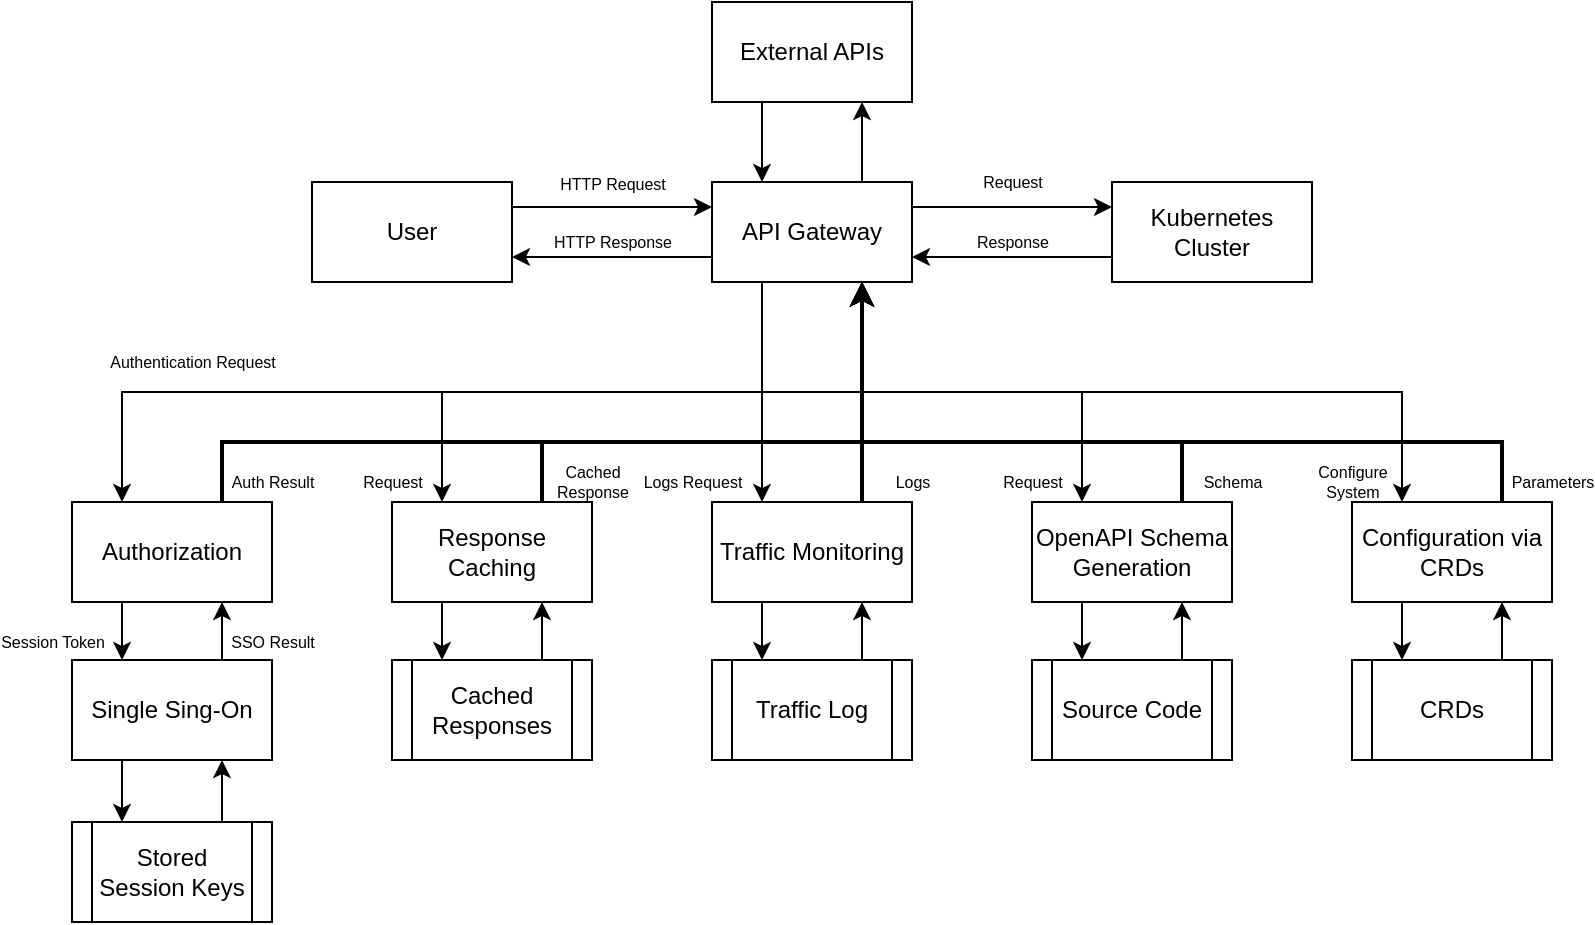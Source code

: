 <mxfile version="24.7.16">
  <diagram name="Страница — 1" id="K74k6pUo18aNp9_cG7Ek">
    <mxGraphModel dx="989" dy="538" grid="1" gridSize="10" guides="1" tooltips="1" connect="1" arrows="1" fold="1" page="1" pageScale="1" pageWidth="827" pageHeight="2000" math="0" shadow="0">
      <root>
        <mxCell id="0" />
        <mxCell id="1" parent="0" />
        <mxCell id="M3vEg7xzVZKepDbDYmci-11" value="HTTP Request" style="edgeStyle=orthogonalEdgeStyle;rounded=0;orthogonalLoop=1;jettySize=auto;html=1;exitX=1;exitY=0.25;exitDx=0;exitDy=0;entryX=0;entryY=0.25;entryDx=0;entryDy=0;fontSize=8;" parent="1" source="M3vEg7xzVZKepDbDYmci-1" target="M3vEg7xzVZKepDbDYmci-4" edge="1">
          <mxGeometry y="13" relative="1" as="geometry">
            <mxPoint y="1" as="offset" />
          </mxGeometry>
        </mxCell>
        <mxCell id="M3vEg7xzVZKepDbDYmci-1" value="User" style="rounded=0;whiteSpace=wrap;html=1;" parent="1" vertex="1">
          <mxGeometry x="160" y="120" width="100" height="50" as="geometry" />
        </mxCell>
        <mxCell id="M3vEg7xzVZKepDbDYmci-25" value="Session Token" style="edgeStyle=orthogonalEdgeStyle;rounded=0;orthogonalLoop=1;jettySize=auto;html=1;exitX=0.25;exitY=1;exitDx=0;exitDy=0;entryX=0.25;entryY=0;entryDx=0;entryDy=0;fontSize=8;" parent="1" source="M3vEg7xzVZKepDbDYmci-3" target="M3vEg7xzVZKepDbDYmci-5" edge="1">
          <mxGeometry x="0.379" y="-35" relative="1" as="geometry">
            <mxPoint as="offset" />
          </mxGeometry>
        </mxCell>
        <mxCell id="M3vEg7xzVZKepDbDYmci-48" value="Auth Result" style="edgeStyle=orthogonalEdgeStyle;rounded=0;orthogonalLoop=1;jettySize=auto;html=1;exitX=0.75;exitY=0;exitDx=0;exitDy=0;entryX=0.75;entryY=1;entryDx=0;entryDy=0;strokeWidth=2;fontSize=8;" parent="1" source="M3vEg7xzVZKepDbDYmci-3" target="M3vEg7xzVZKepDbDYmci-4" edge="1">
          <mxGeometry x="-0.744" y="-20" relative="1" as="geometry">
            <Array as="points">
              <mxPoint x="115" y="250" />
              <mxPoint x="435" y="250" />
            </Array>
            <mxPoint as="offset" />
          </mxGeometry>
        </mxCell>
        <mxCell id="M3vEg7xzVZKepDbDYmci-3" value="Authorization" style="rounded=0;whiteSpace=wrap;html=1;" parent="1" vertex="1">
          <mxGeometry x="40" y="280" width="100" height="50" as="geometry" />
        </mxCell>
        <mxCell id="M3vEg7xzVZKepDbDYmci-12" value="HTTP Response" style="edgeStyle=orthogonalEdgeStyle;rounded=0;orthogonalLoop=1;jettySize=auto;html=1;exitX=0;exitY=0.75;exitDx=0;exitDy=0;entryX=1;entryY=0.75;entryDx=0;entryDy=0;fontSize=8;" parent="1" source="M3vEg7xzVZKepDbDYmci-4" target="M3vEg7xzVZKepDbDYmci-1" edge="1">
          <mxGeometry y="-7" relative="1" as="geometry">
            <mxPoint y="-1" as="offset" />
          </mxGeometry>
        </mxCell>
        <mxCell id="M3vEg7xzVZKepDbDYmci-13" value="Request" style="edgeStyle=orthogonalEdgeStyle;rounded=0;orthogonalLoop=1;jettySize=auto;html=1;exitX=1;exitY=0.25;exitDx=0;exitDy=0;entryX=0;entryY=0.25;entryDx=0;entryDy=0;fontSize=8;" parent="1" source="M3vEg7xzVZKepDbDYmci-4" target="M3vEg7xzVZKepDbDYmci-10" edge="1">
          <mxGeometry y="13" relative="1" as="geometry">
            <mxPoint as="offset" />
          </mxGeometry>
        </mxCell>
        <mxCell id="M3vEg7xzVZKepDbDYmci-19" value="Authentication Request" style="edgeStyle=orthogonalEdgeStyle;rounded=0;orthogonalLoop=1;jettySize=auto;html=1;exitX=0.25;exitY=1;exitDx=0;exitDy=0;entryX=0.25;entryY=0;entryDx=0;entryDy=0;fontSize=8;" parent="1" source="M3vEg7xzVZKepDbDYmci-4" target="M3vEg7xzVZKepDbDYmci-3" edge="1">
          <mxGeometry x="0.582" y="-15" relative="1" as="geometry">
            <mxPoint as="offset" />
          </mxGeometry>
        </mxCell>
        <mxCell id="M3vEg7xzVZKepDbDYmci-22" value="Request" style="edgeStyle=orthogonalEdgeStyle;rounded=0;orthogonalLoop=1;jettySize=auto;html=1;exitX=0.25;exitY=1;exitDx=0;exitDy=0;entryX=0.25;entryY=0;entryDx=0;entryDy=0;fontSize=8;" parent="1" source="M3vEg7xzVZKepDbDYmci-4" target="M3vEg7xzVZKepDbDYmci-16" edge="1">
          <mxGeometry x="0.926" y="-25" relative="1" as="geometry">
            <mxPoint as="offset" />
          </mxGeometry>
        </mxCell>
        <mxCell id="M3vEg7xzVZKepDbDYmci-23" value="Logs Request" style="edgeStyle=orthogonalEdgeStyle;rounded=0;orthogonalLoop=1;jettySize=auto;html=1;exitX=0.25;exitY=1;exitDx=0;exitDy=0;entryX=0.25;entryY=0;entryDx=0;entryDy=0;fontSize=8;" parent="1" source="M3vEg7xzVZKepDbDYmci-4" target="M3vEg7xzVZKepDbDYmci-7" edge="1">
          <mxGeometry x="0.818" y="-35" relative="1" as="geometry">
            <mxPoint as="offset" />
          </mxGeometry>
        </mxCell>
        <mxCell id="M3vEg7xzVZKepDbDYmci-42" style="edgeStyle=orthogonalEdgeStyle;rounded=0;orthogonalLoop=1;jettySize=auto;html=1;exitX=0.75;exitY=0;exitDx=0;exitDy=0;entryX=0.75;entryY=1;entryDx=0;entryDy=0;" parent="1" source="M3vEg7xzVZKepDbDYmci-4" target="M3vEg7xzVZKepDbDYmci-40" edge="1">
          <mxGeometry relative="1" as="geometry" />
        </mxCell>
        <mxCell id="M3vEg7xzVZKepDbDYmci-43" value="Request" style="edgeStyle=orthogonalEdgeStyle;rounded=0;orthogonalLoop=1;jettySize=auto;html=1;exitX=0.25;exitY=1;exitDx=0;exitDy=0;entryX=0.25;entryY=0;entryDx=0;entryDy=0;fontSize=8;" parent="1" source="M3vEg7xzVZKepDbDYmci-4" target="M3vEg7xzVZKepDbDYmci-34" edge="1">
          <mxGeometry x="0.926" y="-25" relative="1" as="geometry">
            <mxPoint as="offset" />
          </mxGeometry>
        </mxCell>
        <mxCell id="M3vEg7xzVZKepDbDYmci-53" value="Configure&lt;div style=&quot;font-size: 8px;&quot;&gt;System&lt;/div&gt;" style="edgeStyle=orthogonalEdgeStyle;rounded=0;orthogonalLoop=1;jettySize=auto;html=1;exitX=0.25;exitY=1;exitDx=0;exitDy=0;entryX=0.25;entryY=0;entryDx=0;entryDy=0;fontSize=8;" parent="1" source="M3vEg7xzVZKepDbDYmci-4" target="M3vEg7xzVZKepDbDYmci-49" edge="1">
          <mxGeometry x="0.954" y="-25" relative="1" as="geometry">
            <mxPoint as="offset" />
          </mxGeometry>
        </mxCell>
        <mxCell id="M3vEg7xzVZKepDbDYmci-4" value="API Gateway" style="rounded=0;whiteSpace=wrap;html=1;" parent="1" vertex="1">
          <mxGeometry x="360" y="120" width="100" height="50" as="geometry" />
        </mxCell>
        <mxCell id="M3vEg7xzVZKepDbDYmci-26" value="" style="edgeStyle=orthogonalEdgeStyle;rounded=0;orthogonalLoop=1;jettySize=auto;html=1;exitX=0.25;exitY=1;exitDx=0;exitDy=0;entryX=0.25;entryY=0;entryDx=0;entryDy=0;fontSize=8;" parent="1" source="M3vEg7xzVZKepDbDYmci-5" target="M3vEg7xzVZKepDbDYmci-6" edge="1">
          <mxGeometry x="0.355" y="-45" relative="1" as="geometry">
            <mxPoint as="offset" />
          </mxGeometry>
        </mxCell>
        <mxCell id="M3vEg7xzVZKepDbDYmci-29" value="SSO Result" style="edgeStyle=orthogonalEdgeStyle;rounded=0;orthogonalLoop=1;jettySize=auto;html=1;exitX=0.75;exitY=0;exitDx=0;exitDy=0;entryX=0.75;entryY=1;entryDx=0;entryDy=0;fontSize=8;" parent="1" source="M3vEg7xzVZKepDbDYmci-5" target="M3vEg7xzVZKepDbDYmci-3" edge="1">
          <mxGeometry x="-0.379" y="-25" relative="1" as="geometry">
            <mxPoint as="offset" />
          </mxGeometry>
        </mxCell>
        <mxCell id="M3vEg7xzVZKepDbDYmci-5" value="Single Sing-On" style="rounded=0;whiteSpace=wrap;html=1;" parent="1" vertex="1">
          <mxGeometry x="40" y="359" width="100" height="50" as="geometry" />
        </mxCell>
        <mxCell id="M3vEg7xzVZKepDbDYmci-28" value="" style="edgeStyle=orthogonalEdgeStyle;rounded=0;orthogonalLoop=1;jettySize=auto;html=1;exitX=0.75;exitY=0;exitDx=0;exitDy=0;entryX=0.75;entryY=1;entryDx=0;entryDy=0;fontSize=8;" parent="1" source="M3vEg7xzVZKepDbDYmci-6" target="M3vEg7xzVZKepDbDYmci-5" edge="1">
          <mxGeometry x="-0.355" y="-25" relative="1" as="geometry">
            <mxPoint as="offset" />
          </mxGeometry>
        </mxCell>
        <mxCell id="M3vEg7xzVZKepDbDYmci-6" value="Stored Session Keys" style="shape=process;whiteSpace=wrap;html=1;backgroundOutline=1;" parent="1" vertex="1">
          <mxGeometry x="40" y="440" width="100" height="50" as="geometry" />
        </mxCell>
        <mxCell id="M3vEg7xzVZKepDbDYmci-32" style="edgeStyle=orthogonalEdgeStyle;rounded=0;orthogonalLoop=1;jettySize=auto;html=1;exitX=0.25;exitY=1;exitDx=0;exitDy=0;entryX=0.25;entryY=0;entryDx=0;entryDy=0;" parent="1" source="M3vEg7xzVZKepDbDYmci-7" target="M3vEg7xzVZKepDbDYmci-9" edge="1">
          <mxGeometry relative="1" as="geometry" />
        </mxCell>
        <mxCell id="M3vEg7xzVZKepDbDYmci-46" value="Logs" style="edgeStyle=orthogonalEdgeStyle;rounded=0;orthogonalLoop=1;jettySize=auto;html=1;exitX=0.75;exitY=0;exitDx=0;exitDy=0;entryX=0.75;entryY=1;entryDx=0;entryDy=0;strokeWidth=2;fontSize=8;" parent="1" source="M3vEg7xzVZKepDbDYmci-7" target="M3vEg7xzVZKepDbDYmci-4" edge="1">
          <mxGeometry x="-0.818" y="-25" relative="1" as="geometry">
            <mxPoint as="offset" />
          </mxGeometry>
        </mxCell>
        <mxCell id="M3vEg7xzVZKepDbDYmci-7" value="Traffic Monitoring" style="rounded=0;whiteSpace=wrap;html=1;" parent="1" vertex="1">
          <mxGeometry x="360" y="280" width="100" height="50" as="geometry" />
        </mxCell>
        <mxCell id="M3vEg7xzVZKepDbDYmci-33" style="edgeStyle=orthogonalEdgeStyle;rounded=0;orthogonalLoop=1;jettySize=auto;html=1;exitX=0.75;exitY=0;exitDx=0;exitDy=0;entryX=0.75;entryY=1;entryDx=0;entryDy=0;" parent="1" source="M3vEg7xzVZKepDbDYmci-9" target="M3vEg7xzVZKepDbDYmci-7" edge="1">
          <mxGeometry relative="1" as="geometry" />
        </mxCell>
        <mxCell id="M3vEg7xzVZKepDbDYmci-9" value="Traffic Log" style="shape=process;whiteSpace=wrap;html=1;backgroundOutline=1;" parent="1" vertex="1">
          <mxGeometry x="360" y="359" width="100" height="50" as="geometry" />
        </mxCell>
        <mxCell id="M3vEg7xzVZKepDbDYmci-15" value="Response" style="edgeStyle=orthogonalEdgeStyle;rounded=0;orthogonalLoop=1;jettySize=auto;html=1;exitX=0;exitY=0.75;exitDx=0;exitDy=0;entryX=1;entryY=0.75;entryDx=0;entryDy=0;fontSize=8;" parent="1" source="M3vEg7xzVZKepDbDYmci-10" target="M3vEg7xzVZKepDbDYmci-4" edge="1">
          <mxGeometry y="-7" relative="1" as="geometry">
            <mxPoint y="-1" as="offset" />
          </mxGeometry>
        </mxCell>
        <mxCell id="M3vEg7xzVZKepDbDYmci-10" value="Kubernetes Cluster" style="rounded=0;whiteSpace=wrap;html=1;" parent="1" vertex="1">
          <mxGeometry x="560" y="120" width="100" height="50" as="geometry" />
        </mxCell>
        <mxCell id="M3vEg7xzVZKepDbDYmci-30" value="" style="edgeStyle=orthogonalEdgeStyle;rounded=0;orthogonalLoop=1;jettySize=auto;html=1;exitX=0.25;exitY=1;exitDx=0;exitDy=0;entryX=0.25;entryY=0;entryDx=0;entryDy=0;fontSize=8;" parent="1" source="M3vEg7xzVZKepDbDYmci-16" target="M3vEg7xzVZKepDbDYmci-17" edge="1">
          <mxGeometry y="-35" relative="1" as="geometry">
            <mxPoint as="offset" />
          </mxGeometry>
        </mxCell>
        <mxCell id="M3vEg7xzVZKepDbDYmci-47" value="Cached&lt;div&gt;Response&lt;/div&gt;" style="edgeStyle=orthogonalEdgeStyle;rounded=0;orthogonalLoop=1;jettySize=auto;html=1;exitX=0.75;exitY=0;exitDx=0;exitDy=0;entryX=0.75;entryY=1;entryDx=0;entryDy=0;strokeWidth=2;fontSize=8;" parent="1" source="M3vEg7xzVZKepDbDYmci-16" target="M3vEg7xzVZKepDbDYmci-4" edge="1">
          <mxGeometry x="-0.593" y="-20" relative="1" as="geometry">
            <Array as="points">
              <mxPoint x="275" y="250" />
              <mxPoint x="435" y="250" />
            </Array>
            <mxPoint as="offset" />
          </mxGeometry>
        </mxCell>
        <mxCell id="M3vEg7xzVZKepDbDYmci-16" value="Response Caching" style="rounded=0;whiteSpace=wrap;html=1;" parent="1" vertex="1">
          <mxGeometry x="200" y="280" width="100" height="50" as="geometry" />
        </mxCell>
        <mxCell id="M3vEg7xzVZKepDbDYmci-31" value="" style="edgeStyle=orthogonalEdgeStyle;rounded=0;orthogonalLoop=1;jettySize=auto;html=1;exitX=0.75;exitY=0;exitDx=0;exitDy=0;entryX=0.75;entryY=1;entryDx=0;entryDy=0;fontSize=8;" parent="1" source="M3vEg7xzVZKepDbDYmci-17" target="M3vEg7xzVZKepDbDYmci-16" edge="1">
          <mxGeometry x="-0.2" y="-25" relative="1" as="geometry">
            <mxPoint as="offset" />
          </mxGeometry>
        </mxCell>
        <mxCell id="M3vEg7xzVZKepDbDYmci-17" value="Cached Responses" style="shape=process;whiteSpace=wrap;html=1;backgroundOutline=1;" parent="1" vertex="1">
          <mxGeometry x="200" y="359" width="100" height="50" as="geometry" />
        </mxCell>
        <mxCell id="M3vEg7xzVZKepDbDYmci-36" style="edgeStyle=orthogonalEdgeStyle;rounded=0;orthogonalLoop=1;jettySize=auto;html=1;exitX=0.25;exitY=1;exitDx=0;exitDy=0;entryX=0.25;entryY=0;entryDx=0;entryDy=0;" parent="1" source="M3vEg7xzVZKepDbDYmci-34" target="M3vEg7xzVZKepDbDYmci-35" edge="1">
          <mxGeometry relative="1" as="geometry" />
        </mxCell>
        <mxCell id="M3vEg7xzVZKepDbDYmci-44" value="Schema" style="edgeStyle=orthogonalEdgeStyle;rounded=0;orthogonalLoop=1;jettySize=auto;html=1;exitX=0.75;exitY=0;exitDx=0;exitDy=0;entryX=0.75;entryY=1;entryDx=0;entryDy=0;strokeWidth=2;fontSize=8;" parent="1" source="M3vEg7xzVZKepDbDYmci-34" target="M3vEg7xzVZKepDbDYmci-4" edge="1">
          <mxGeometry x="-0.926" y="-25" relative="1" as="geometry">
            <Array as="points">
              <mxPoint x="595" y="250" />
              <mxPoint x="435" y="250" />
            </Array>
            <mxPoint as="offset" />
          </mxGeometry>
        </mxCell>
        <mxCell id="M3vEg7xzVZKepDbDYmci-34" value="OpenAPI Schema Generation" style="rounded=0;whiteSpace=wrap;html=1;" parent="1" vertex="1">
          <mxGeometry x="520" y="280" width="100" height="50" as="geometry" />
        </mxCell>
        <mxCell id="M3vEg7xzVZKepDbDYmci-37" style="edgeStyle=orthogonalEdgeStyle;rounded=0;orthogonalLoop=1;jettySize=auto;html=1;exitX=0.75;exitY=0;exitDx=0;exitDy=0;entryX=0.75;entryY=1;entryDx=0;entryDy=0;" parent="1" source="M3vEg7xzVZKepDbDYmci-35" target="M3vEg7xzVZKepDbDYmci-34" edge="1">
          <mxGeometry relative="1" as="geometry" />
        </mxCell>
        <mxCell id="M3vEg7xzVZKepDbDYmci-35" value="Source Code" style="shape=process;whiteSpace=wrap;html=1;backgroundOutline=1;" parent="1" vertex="1">
          <mxGeometry x="520" y="359" width="100" height="50" as="geometry" />
        </mxCell>
        <mxCell id="M3vEg7xzVZKepDbDYmci-41" style="edgeStyle=orthogonalEdgeStyle;rounded=0;orthogonalLoop=1;jettySize=auto;html=1;exitX=0.25;exitY=1;exitDx=0;exitDy=0;entryX=0.25;entryY=0;entryDx=0;entryDy=0;" parent="1" source="M3vEg7xzVZKepDbDYmci-40" target="M3vEg7xzVZKepDbDYmci-4" edge="1">
          <mxGeometry relative="1" as="geometry" />
        </mxCell>
        <mxCell id="M3vEg7xzVZKepDbDYmci-40" value="External APIs" style="rounded=0;whiteSpace=wrap;html=1;" parent="1" vertex="1">
          <mxGeometry x="360" y="30" width="100" height="50" as="geometry" />
        </mxCell>
        <mxCell id="M3vEg7xzVZKepDbDYmci-51" style="edgeStyle=orthogonalEdgeStyle;rounded=0;orthogonalLoop=1;jettySize=auto;html=1;exitX=0.25;exitY=1;exitDx=0;exitDy=0;entryX=0.25;entryY=0;entryDx=0;entryDy=0;" parent="1" source="M3vEg7xzVZKepDbDYmci-49" target="M3vEg7xzVZKepDbDYmci-50" edge="1">
          <mxGeometry relative="1" as="geometry" />
        </mxCell>
        <mxCell id="M3vEg7xzVZKepDbDYmci-54" value="Parameters" style="edgeStyle=orthogonalEdgeStyle;rounded=0;orthogonalLoop=1;jettySize=auto;html=1;exitX=0.75;exitY=0;exitDx=0;exitDy=0;entryX=0.75;entryY=1;entryDx=0;entryDy=0;strokeWidth=2;fontSize=8;" parent="1" source="M3vEg7xzVZKepDbDYmci-49" target="M3vEg7xzVZKepDbDYmci-4" edge="1">
          <mxGeometry x="-0.954" y="-25" relative="1" as="geometry">
            <Array as="points">
              <mxPoint x="755" y="250" />
              <mxPoint x="435" y="250" />
            </Array>
            <mxPoint as="offset" />
          </mxGeometry>
        </mxCell>
        <mxCell id="M3vEg7xzVZKepDbDYmci-49" value="Configuration via CRDs" style="rounded=0;whiteSpace=wrap;html=1;" parent="1" vertex="1">
          <mxGeometry x="680" y="280" width="100" height="50" as="geometry" />
        </mxCell>
        <mxCell id="M3vEg7xzVZKepDbDYmci-52" style="edgeStyle=orthogonalEdgeStyle;rounded=0;orthogonalLoop=1;jettySize=auto;html=1;exitX=0.75;exitY=0;exitDx=0;exitDy=0;entryX=0.75;entryY=1;entryDx=0;entryDy=0;" parent="1" source="M3vEg7xzVZKepDbDYmci-50" target="M3vEg7xzVZKepDbDYmci-49" edge="1">
          <mxGeometry relative="1" as="geometry" />
        </mxCell>
        <mxCell id="M3vEg7xzVZKepDbDYmci-50" value="CRDs" style="shape=process;whiteSpace=wrap;html=1;backgroundOutline=1;" parent="1" vertex="1">
          <mxGeometry x="680" y="359" width="100" height="50" as="geometry" />
        </mxCell>
      </root>
    </mxGraphModel>
  </diagram>
</mxfile>
